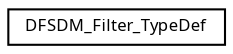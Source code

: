 digraph "Graphical Class Hierarchy"
{
  edge [fontname="Sans",fontsize="8",labelfontname="Sans",labelfontsize="8"];
  node [fontname="Sans",fontsize="8",shape=record];
  rankdir="LR";
  Node1 [label="DFSDM_Filter_TypeDef",height=0.2,width=0.4,color="black", fillcolor="white", style="filled",URL="$struct_d_f_s_d_m___filter___type_def.html",tooltip="DFSDM module registers. "];
}
